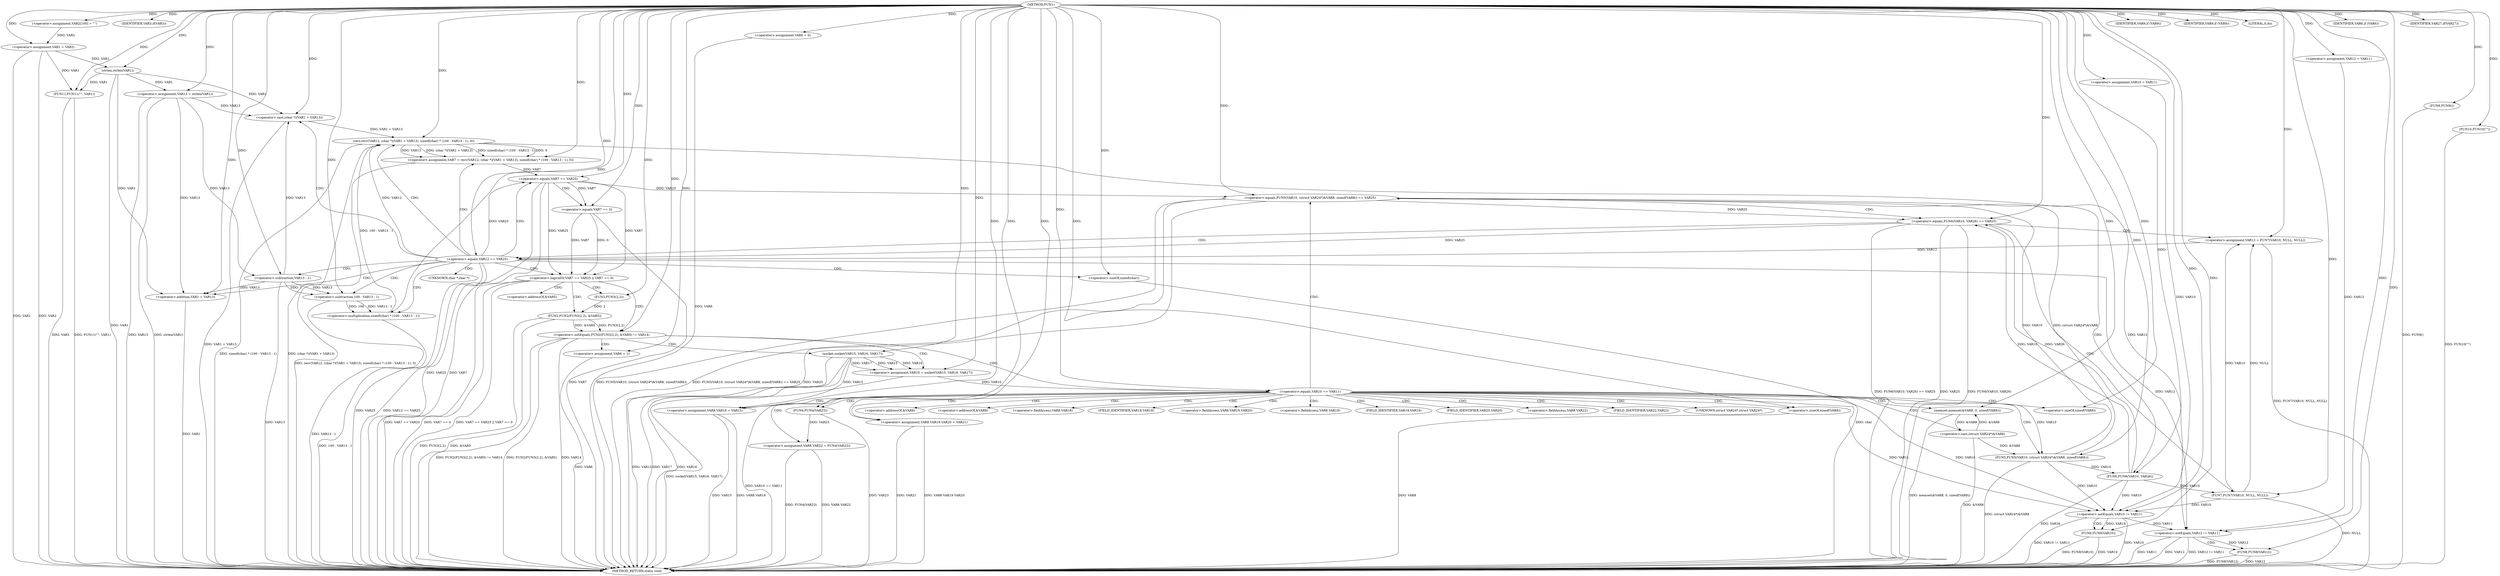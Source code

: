 digraph FUN1 {  
"1000100" [label = "(METHOD,FUN1)" ]
"1000283" [label = "(METHOD_RETURN,static void)" ]
"1000104" [label = "(<operator>.assignment,VAR2[100] = \"\")" ]
"1000107" [label = "(<operator>.assignment,VAR1 = VAR2)" ]
"1000111" [label = "(IDENTIFIER,VAR3,if(VAR3))" ]
"1000116" [label = "(<operator>.assignment,VAR6 = 0)" ]
"1000123" [label = "(<operator>.assignment,VAR10 = VAR11)" ]
"1000127" [label = "(<operator>.assignment,VAR12 = VAR11)" ]
"1000131" [label = "(<operator>.assignment,VAR13 = strlen(VAR1))" ]
"1000133" [label = "(strlen,strlen(VAR1))" ]
"1000138" [label = "(<operator>.notEquals,FUN2(FUN3(2,2), &VAR5) != VAR14)" ]
"1000139" [label = "(FUN2,FUN2(FUN3(2,2), &VAR5))" ]
"1000140" [label = "(FUN3,FUN3(2,2))" ]
"1000148" [label = "(<operator>.assignment,VAR6 = 1)" ]
"1000151" [label = "(<operator>.assignment,VAR10 = socket(VAR15, VAR16, VAR17))" ]
"1000153" [label = "(socket,socket(VAR15, VAR16, VAR17))" ]
"1000158" [label = "(<operator>.equals,VAR10 == VAR11)" ]
"1000163" [label = "(memset,memset(&VAR8, 0, sizeof(VAR8)))" ]
"1000167" [label = "(<operator>.sizeOf,sizeof(VAR8))" ]
"1000169" [label = "(<operator>.assignment,VAR8.VAR18 = VAR15)" ]
"1000174" [label = "(<operator>.assignment,VAR8.VAR19.VAR20 = VAR21)" ]
"1000181" [label = "(<operator>.assignment,VAR8.VAR22 = FUN4(VAR23))" ]
"1000185" [label = "(FUN4,FUN4(VAR23))" ]
"1000188" [label = "(<operator>.equals,FUN5(VAR10, (struct VAR24*)&VAR8, sizeof(VAR8)) == VAR25)" ]
"1000189" [label = "(FUN5,FUN5(VAR10, (struct VAR24*)&VAR8, sizeof(VAR8)))" ]
"1000191" [label = "(<operator>.cast,(struct VAR24*)&VAR8)" ]
"1000195" [label = "(<operator>.sizeOf,sizeof(VAR8))" ]
"1000201" [label = "(<operator>.equals,FUN6(VAR10, VAR26) == VAR25)" ]
"1000202" [label = "(FUN6,FUN6(VAR10, VAR26))" ]
"1000208" [label = "(<operator>.assignment,VAR12 = FUN7(VAR10, NULL, NULL))" ]
"1000210" [label = "(FUN7,FUN7(VAR10, NULL, NULL))" ]
"1000215" [label = "(<operator>.equals,VAR12 == VAR25)" ]
"1000220" [label = "(<operator>.assignment,VAR7 = recv(VAR12, (char *)(VAR1 + VAR13), sizeof(char) * (100 - VAR13 - 1), 0))" ]
"1000222" [label = "(recv,recv(VAR12, (char *)(VAR1 + VAR13), sizeof(char) * (100 - VAR13 - 1), 0))" ]
"1000224" [label = "(<operator>.cast,(char *)(VAR1 + VAR13))" ]
"1000226" [label = "(<operator>.addition,VAR1 + VAR13)" ]
"1000229" [label = "(<operator>.multiplication,sizeof(char) * (100 - VAR13 - 1))" ]
"1000230" [label = "(<operator>.sizeOf,sizeof(char))" ]
"1000232" [label = "(<operator>.subtraction,100 - VAR13 - 1)" ]
"1000234" [label = "(<operator>.subtraction,VAR13 - 1)" ]
"1000239" [label = "(<operator>.logicalOr,VAR7 == VAR25 || VAR7 == 0)" ]
"1000240" [label = "(<operator>.equals,VAR7 == VAR25)" ]
"1000243" [label = "(<operator>.equals,VAR7 == 0)" ]
"1000249" [label = "(IDENTIFIER,VAR9,if (VAR9))" ]
"1000252" [label = "(IDENTIFIER,VAR9,if (VAR9))" ]
"1000254" [label = "(LITERAL,0,do)" ]
"1000256" [label = "(<operator>.notEquals,VAR10 != VAR11)" ]
"1000260" [label = "(FUN8,FUN8(VAR10))" ]
"1000263" [label = "(<operator>.notEquals,VAR12 != VAR11)" ]
"1000267" [label = "(FUN8,FUN8(VAR12))" ]
"1000270" [label = "(IDENTIFIER,VAR6,if (VAR6))" ]
"1000272" [label = "(FUN9,FUN9())" ]
"1000274" [label = "(IDENTIFIER,VAR27,if(VAR27))" ]
"1000276" [label = "(FUN10,FUN10(\"\"))" ]
"1000280" [label = "(FUN11,FUN11(\"\", VAR1))" ]
"1000143" [label = "(<operator>.addressOf,&VAR5)" ]
"1000164" [label = "(<operator>.addressOf,&VAR8)" ]
"1000170" [label = "(<operator>.fieldAccess,VAR8.VAR18)" ]
"1000172" [label = "(FIELD_IDENTIFIER,VAR18,VAR18)" ]
"1000175" [label = "(<operator>.fieldAccess,VAR8.VAR19.VAR20)" ]
"1000176" [label = "(<operator>.fieldAccess,VAR8.VAR19)" ]
"1000178" [label = "(FIELD_IDENTIFIER,VAR19,VAR19)" ]
"1000179" [label = "(FIELD_IDENTIFIER,VAR20,VAR20)" ]
"1000182" [label = "(<operator>.fieldAccess,VAR8.VAR22)" ]
"1000184" [label = "(FIELD_IDENTIFIER,VAR22,VAR22)" ]
"1000192" [label = "(UNKNOWN,struct VAR24*,struct VAR24*)" ]
"1000193" [label = "(<operator>.addressOf,&VAR8)" ]
"1000225" [label = "(UNKNOWN,char *,char *)" ]
  "1000181" -> "1000283"  [ label = "DDG: FUN4(VAR23)"] 
  "1000224" -> "1000283"  [ label = "DDG: VAR1 + VAR13"] 
  "1000230" -> "1000283"  [ label = "DDG: char"] 
  "1000181" -> "1000283"  [ label = "DDG: VAR8.VAR22"] 
  "1000188" -> "1000283"  [ label = "DDG: FUN5(VAR10, (struct VAR24*)&VAR8, sizeof(VAR8)) == VAR25"] 
  "1000116" -> "1000283"  [ label = "DDG: VAR6"] 
  "1000260" -> "1000283"  [ label = "DDG: FUN8(VAR10)"] 
  "1000185" -> "1000283"  [ label = "DDG: VAR23"] 
  "1000201" -> "1000283"  [ label = "DDG: FUN6(VAR10, VAR26) == VAR25"] 
  "1000226" -> "1000283"  [ label = "DDG: VAR1"] 
  "1000107" -> "1000283"  [ label = "DDG: VAR1"] 
  "1000280" -> "1000283"  [ label = "DDG: VAR1"] 
  "1000208" -> "1000283"  [ label = "DDG: FUN7(VAR10, NULL, NULL)"] 
  "1000239" -> "1000283"  [ label = "DDG: VAR7 == VAR25 || VAR7 == 0"] 
  "1000234" -> "1000283"  [ label = "DDG: VAR13"] 
  "1000280" -> "1000283"  [ label = "DDG: FUN11(\"\", VAR1)"] 
  "1000239" -> "1000283"  [ label = "DDG: VAR7 == VAR25"] 
  "1000215" -> "1000283"  [ label = "DDG: VAR25"] 
  "1000188" -> "1000283"  [ label = "DDG: FUN5(VAR10, (struct VAR24*)&VAR8, sizeof(VAR8))"] 
  "1000131" -> "1000283"  [ label = "DDG: VAR13"] 
  "1000138" -> "1000283"  [ label = "DDG: FUN2(FUN3(2,2), &VAR5)"] 
  "1000139" -> "1000283"  [ label = "DDG: FUN3(2,2)"] 
  "1000263" -> "1000283"  [ label = "DDG: VAR11"] 
  "1000267" -> "1000283"  [ label = "DDG: VAR12"] 
  "1000222" -> "1000283"  [ label = "DDG: sizeof(char) * (100 - VAR13 - 1)"] 
  "1000153" -> "1000283"  [ label = "DDG: VAR16"] 
  "1000158" -> "1000283"  [ label = "DDG: VAR10 == VAR11"] 
  "1000267" -> "1000283"  [ label = "DDG: FUN8(VAR12)"] 
  "1000133" -> "1000283"  [ label = "DDG: VAR1"] 
  "1000189" -> "1000283"  [ label = "DDG: (struct VAR24*)&VAR8"] 
  "1000263" -> "1000283"  [ label = "DDG: VAR12"] 
  "1000263" -> "1000283"  [ label = "DDG: VAR12 != VAR11"] 
  "1000174" -> "1000283"  [ label = "DDG: VAR21"] 
  "1000220" -> "1000283"  [ label = "DDG: recv(VAR12, (char *)(VAR1 + VAR13), sizeof(char) * (100 - VAR13 - 1), 0)"] 
  "1000148" -> "1000283"  [ label = "DDG: VAR6"] 
  "1000151" -> "1000283"  [ label = "DDG: socket(VAR15, VAR16, VAR17)"] 
  "1000276" -> "1000283"  [ label = "DDG: FUN10(\"\")"] 
  "1000131" -> "1000283"  [ label = "DDG: strlen(VAR1)"] 
  "1000210" -> "1000283"  [ label = "DDG: NULL"] 
  "1000153" -> "1000283"  [ label = "DDG: VAR15"] 
  "1000188" -> "1000283"  [ label = "DDG: VAR25"] 
  "1000229" -> "1000283"  [ label = "DDG: 100 - VAR13 - 1"] 
  "1000191" -> "1000283"  [ label = "DDG: &VAR8"] 
  "1000169" -> "1000283"  [ label = "DDG: VAR15"] 
  "1000232" -> "1000283"  [ label = "DDG: VAR13 - 1"] 
  "1000240" -> "1000283"  [ label = "DDG: VAR25"] 
  "1000138" -> "1000283"  [ label = "DDG: VAR14"] 
  "1000139" -> "1000283"  [ label = "DDG: &VAR5"] 
  "1000215" -> "1000283"  [ label = "DDG: VAR12 == VAR25"] 
  "1000243" -> "1000283"  [ label = "DDG: VAR7"] 
  "1000169" -> "1000283"  [ label = "DDG: VAR8.VAR18"] 
  "1000256" -> "1000283"  [ label = "DDG: VAR10"] 
  "1000260" -> "1000283"  [ label = "DDG: VAR10"] 
  "1000153" -> "1000283"  [ label = "DDG: VAR17"] 
  "1000272" -> "1000283"  [ label = "DDG: FUN9()"] 
  "1000138" -> "1000283"  [ label = "DDG: FUN2(FUN3(2,2), &VAR5) != VAR14"] 
  "1000201" -> "1000283"  [ label = "DDG: VAR25"] 
  "1000256" -> "1000283"  [ label = "DDG: VAR10 != VAR11"] 
  "1000163" -> "1000283"  [ label = "DDG: memset(&VAR8, 0, sizeof(VAR8))"] 
  "1000195" -> "1000283"  [ label = "DDG: VAR8"] 
  "1000240" -> "1000283"  [ label = "DDG: VAR7"] 
  "1000239" -> "1000283"  [ label = "DDG: VAR7 == 0"] 
  "1000174" -> "1000283"  [ label = "DDG: VAR8.VAR19.VAR20"] 
  "1000107" -> "1000283"  [ label = "DDG: VAR2"] 
  "1000222" -> "1000283"  [ label = "DDG: (char *)(VAR1 + VAR13)"] 
  "1000202" -> "1000283"  [ label = "DDG: VAR26"] 
  "1000201" -> "1000283"  [ label = "DDG: FUN6(VAR10, VAR26)"] 
  "1000100" -> "1000104"  [ label = "DDG: "] 
  "1000104" -> "1000107"  [ label = "DDG: VAR2"] 
  "1000100" -> "1000107"  [ label = "DDG: "] 
  "1000100" -> "1000111"  [ label = "DDG: "] 
  "1000100" -> "1000116"  [ label = "DDG: "] 
  "1000100" -> "1000123"  [ label = "DDG: "] 
  "1000100" -> "1000127"  [ label = "DDG: "] 
  "1000133" -> "1000131"  [ label = "DDG: VAR1"] 
  "1000100" -> "1000131"  [ label = "DDG: "] 
  "1000107" -> "1000133"  [ label = "DDG: VAR1"] 
  "1000100" -> "1000133"  [ label = "DDG: "] 
  "1000139" -> "1000138"  [ label = "DDG: FUN3(2,2)"] 
  "1000139" -> "1000138"  [ label = "DDG: &VAR5"] 
  "1000140" -> "1000139"  [ label = "DDG: 2"] 
  "1000100" -> "1000140"  [ label = "DDG: "] 
  "1000100" -> "1000138"  [ label = "DDG: "] 
  "1000100" -> "1000148"  [ label = "DDG: "] 
  "1000153" -> "1000151"  [ label = "DDG: VAR15"] 
  "1000153" -> "1000151"  [ label = "DDG: VAR16"] 
  "1000153" -> "1000151"  [ label = "DDG: VAR17"] 
  "1000100" -> "1000151"  [ label = "DDG: "] 
  "1000100" -> "1000153"  [ label = "DDG: "] 
  "1000151" -> "1000158"  [ label = "DDG: VAR10"] 
  "1000100" -> "1000158"  [ label = "DDG: "] 
  "1000191" -> "1000163"  [ label = "DDG: &VAR8"] 
  "1000100" -> "1000163"  [ label = "DDG: "] 
  "1000100" -> "1000167"  [ label = "DDG: "] 
  "1000153" -> "1000169"  [ label = "DDG: VAR15"] 
  "1000100" -> "1000169"  [ label = "DDG: "] 
  "1000100" -> "1000174"  [ label = "DDG: "] 
  "1000185" -> "1000181"  [ label = "DDG: VAR23"] 
  "1000100" -> "1000185"  [ label = "DDG: "] 
  "1000189" -> "1000188"  [ label = "DDG: VAR10"] 
  "1000189" -> "1000188"  [ label = "DDG: (struct VAR24*)&VAR8"] 
  "1000158" -> "1000189"  [ label = "DDG: VAR10"] 
  "1000100" -> "1000189"  [ label = "DDG: "] 
  "1000191" -> "1000189"  [ label = "DDG: &VAR8"] 
  "1000163" -> "1000191"  [ label = "DDG: &VAR8"] 
  "1000100" -> "1000195"  [ label = "DDG: "] 
  "1000240" -> "1000188"  [ label = "DDG: VAR25"] 
  "1000100" -> "1000188"  [ label = "DDG: "] 
  "1000202" -> "1000201"  [ label = "DDG: VAR10"] 
  "1000202" -> "1000201"  [ label = "DDG: VAR26"] 
  "1000189" -> "1000202"  [ label = "DDG: VAR10"] 
  "1000100" -> "1000202"  [ label = "DDG: "] 
  "1000188" -> "1000201"  [ label = "DDG: VAR25"] 
  "1000100" -> "1000201"  [ label = "DDG: "] 
  "1000210" -> "1000208"  [ label = "DDG: VAR10"] 
  "1000210" -> "1000208"  [ label = "DDG: NULL"] 
  "1000100" -> "1000208"  [ label = "DDG: "] 
  "1000202" -> "1000210"  [ label = "DDG: VAR10"] 
  "1000100" -> "1000210"  [ label = "DDG: "] 
  "1000208" -> "1000215"  [ label = "DDG: VAR12"] 
  "1000100" -> "1000215"  [ label = "DDG: "] 
  "1000201" -> "1000215"  [ label = "DDG: VAR25"] 
  "1000222" -> "1000220"  [ label = "DDG: VAR12"] 
  "1000222" -> "1000220"  [ label = "DDG: (char *)(VAR1 + VAR13)"] 
  "1000222" -> "1000220"  [ label = "DDG: sizeof(char) * (100 - VAR13 - 1)"] 
  "1000222" -> "1000220"  [ label = "DDG: 0"] 
  "1000100" -> "1000220"  [ label = "DDG: "] 
  "1000215" -> "1000222"  [ label = "DDG: VAR12"] 
  "1000100" -> "1000222"  [ label = "DDG: "] 
  "1000224" -> "1000222"  [ label = "DDG: VAR1 + VAR13"] 
  "1000133" -> "1000224"  [ label = "DDG: VAR1"] 
  "1000100" -> "1000224"  [ label = "DDG: "] 
  "1000234" -> "1000224"  [ label = "DDG: VAR13"] 
  "1000131" -> "1000224"  [ label = "DDG: VAR13"] 
  "1000133" -> "1000226"  [ label = "DDG: VAR1"] 
  "1000100" -> "1000226"  [ label = "DDG: "] 
  "1000234" -> "1000226"  [ label = "DDG: VAR13"] 
  "1000131" -> "1000226"  [ label = "DDG: VAR13"] 
  "1000229" -> "1000222"  [ label = "DDG: 100 - VAR13 - 1"] 
  "1000100" -> "1000229"  [ label = "DDG: "] 
  "1000100" -> "1000230"  [ label = "DDG: "] 
  "1000232" -> "1000229"  [ label = "DDG: 100"] 
  "1000232" -> "1000229"  [ label = "DDG: VAR13 - 1"] 
  "1000100" -> "1000232"  [ label = "DDG: "] 
  "1000234" -> "1000232"  [ label = "DDG: VAR13"] 
  "1000234" -> "1000232"  [ label = "DDG: 1"] 
  "1000100" -> "1000234"  [ label = "DDG: "] 
  "1000131" -> "1000234"  [ label = "DDG: VAR13"] 
  "1000240" -> "1000239"  [ label = "DDG: VAR7"] 
  "1000240" -> "1000239"  [ label = "DDG: VAR25"] 
  "1000220" -> "1000240"  [ label = "DDG: VAR7"] 
  "1000100" -> "1000240"  [ label = "DDG: "] 
  "1000215" -> "1000240"  [ label = "DDG: VAR25"] 
  "1000243" -> "1000239"  [ label = "DDG: VAR7"] 
  "1000243" -> "1000239"  [ label = "DDG: 0"] 
  "1000240" -> "1000243"  [ label = "DDG: VAR7"] 
  "1000100" -> "1000243"  [ label = "DDG: "] 
  "1000100" -> "1000249"  [ label = "DDG: "] 
  "1000100" -> "1000252"  [ label = "DDG: "] 
  "1000100" -> "1000254"  [ label = "DDG: "] 
  "1000158" -> "1000256"  [ label = "DDG: VAR10"] 
  "1000189" -> "1000256"  [ label = "DDG: VAR10"] 
  "1000202" -> "1000256"  [ label = "DDG: VAR10"] 
  "1000210" -> "1000256"  [ label = "DDG: VAR10"] 
  "1000123" -> "1000256"  [ label = "DDG: VAR10"] 
  "1000100" -> "1000256"  [ label = "DDG: "] 
  "1000158" -> "1000256"  [ label = "DDG: VAR11"] 
  "1000256" -> "1000260"  [ label = "DDG: VAR10"] 
  "1000100" -> "1000260"  [ label = "DDG: "] 
  "1000222" -> "1000263"  [ label = "DDG: VAR12"] 
  "1000215" -> "1000263"  [ label = "DDG: VAR12"] 
  "1000127" -> "1000263"  [ label = "DDG: VAR12"] 
  "1000100" -> "1000263"  [ label = "DDG: "] 
  "1000256" -> "1000263"  [ label = "DDG: VAR11"] 
  "1000263" -> "1000267"  [ label = "DDG: VAR12"] 
  "1000100" -> "1000267"  [ label = "DDG: "] 
  "1000100" -> "1000270"  [ label = "DDG: "] 
  "1000100" -> "1000272"  [ label = "DDG: "] 
  "1000100" -> "1000274"  [ label = "DDG: "] 
  "1000100" -> "1000276"  [ label = "DDG: "] 
  "1000100" -> "1000280"  [ label = "DDG: "] 
  "1000107" -> "1000280"  [ label = "DDG: VAR1"] 
  "1000133" -> "1000280"  [ label = "DDG: VAR1"] 
  "1000138" -> "1000148"  [ label = "CDG: "] 
  "1000138" -> "1000151"  [ label = "CDG: "] 
  "1000138" -> "1000153"  [ label = "CDG: "] 
  "1000138" -> "1000158"  [ label = "CDG: "] 
  "1000158" -> "1000164"  [ label = "CDG: "] 
  "1000158" -> "1000174"  [ label = "CDG: "] 
  "1000158" -> "1000191"  [ label = "CDG: "] 
  "1000158" -> "1000182"  [ label = "CDG: "] 
  "1000158" -> "1000188"  [ label = "CDG: "] 
  "1000158" -> "1000167"  [ label = "CDG: "] 
  "1000158" -> "1000175"  [ label = "CDG: "] 
  "1000158" -> "1000179"  [ label = "CDG: "] 
  "1000158" -> "1000192"  [ label = "CDG: "] 
  "1000158" -> "1000176"  [ label = "CDG: "] 
  "1000158" -> "1000185"  [ label = "CDG: "] 
  "1000158" -> "1000195"  [ label = "CDG: "] 
  "1000158" -> "1000172"  [ label = "CDG: "] 
  "1000158" -> "1000189"  [ label = "CDG: "] 
  "1000158" -> "1000169"  [ label = "CDG: "] 
  "1000158" -> "1000163"  [ label = "CDG: "] 
  "1000158" -> "1000178"  [ label = "CDG: "] 
  "1000158" -> "1000170"  [ label = "CDG: "] 
  "1000158" -> "1000193"  [ label = "CDG: "] 
  "1000158" -> "1000184"  [ label = "CDG: "] 
  "1000158" -> "1000181"  [ label = "CDG: "] 
  "1000188" -> "1000201"  [ label = "CDG: "] 
  "1000188" -> "1000202"  [ label = "CDG: "] 
  "1000201" -> "1000208"  [ label = "CDG: "] 
  "1000201" -> "1000210"  [ label = "CDG: "] 
  "1000201" -> "1000215"  [ label = "CDG: "] 
  "1000215" -> "1000222"  [ label = "CDG: "] 
  "1000215" -> "1000220"  [ label = "CDG: "] 
  "1000215" -> "1000224"  [ label = "CDG: "] 
  "1000215" -> "1000240"  [ label = "CDG: "] 
  "1000215" -> "1000226"  [ label = "CDG: "] 
  "1000215" -> "1000232"  [ label = "CDG: "] 
  "1000215" -> "1000239"  [ label = "CDG: "] 
  "1000215" -> "1000229"  [ label = "CDG: "] 
  "1000215" -> "1000230"  [ label = "CDG: "] 
  "1000215" -> "1000234"  [ label = "CDG: "] 
  "1000215" -> "1000225"  [ label = "CDG: "] 
  "1000239" -> "1000139"  [ label = "CDG: "] 
  "1000239" -> "1000138"  [ label = "CDG: "] 
  "1000239" -> "1000143"  [ label = "CDG: "] 
  "1000239" -> "1000140"  [ label = "CDG: "] 
  "1000240" -> "1000243"  [ label = "CDG: "] 
  "1000256" -> "1000260"  [ label = "CDG: "] 
  "1000263" -> "1000267"  [ label = "CDG: "] 
}
